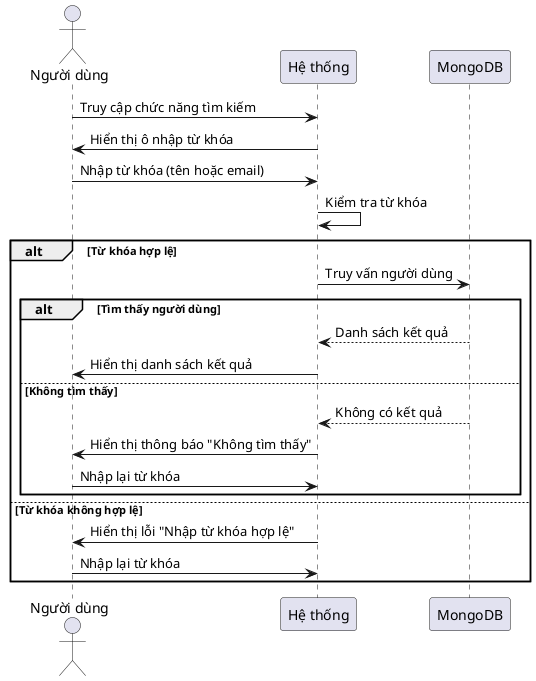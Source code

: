 @startuml
actor "Người dùng" as User
participant "Hệ thống" as System
participant "MongoDB" as DB

User -> System: Truy cập chức năng tìm kiếm
System -> User: Hiển thị ô nhập từ khóa
User -> System: Nhập từ khóa (tên hoặc email)
System -> System: Kiểm tra từ khóa

alt Từ khóa hợp lệ
    System -> DB: Truy vấn người dùng
    alt Tìm thấy người dùng
        DB --> System: Danh sách kết quả
        System -> User: Hiển thị danh sách kết quả
    else Không tìm thấy
        DB --> System: Không có kết quả
        System -> User: Hiển thị thông báo "Không tìm thấy"
        User -> System: Nhập lại từ khóa
    end alt
else Từ khóa không hợp lệ
    System -> User: Hiển thị lỗi "Nhập từ khóa hợp lệ"
    User -> System: Nhập lại từ khóa
end alt

@enduml